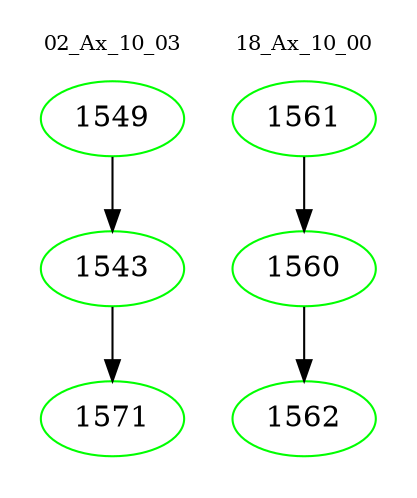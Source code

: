digraph{
subgraph cluster_0 {
color = white
label = "02_Ax_10_03";
fontsize=10;
T0_1549 [label="1549", color="green"]
T0_1549 -> T0_1543 [color="black"]
T0_1543 [label="1543", color="green"]
T0_1543 -> T0_1571 [color="black"]
T0_1571 [label="1571", color="green"]
}
subgraph cluster_1 {
color = white
label = "18_Ax_10_00";
fontsize=10;
T1_1561 [label="1561", color="green"]
T1_1561 -> T1_1560 [color="black"]
T1_1560 [label="1560", color="green"]
T1_1560 -> T1_1562 [color="black"]
T1_1562 [label="1562", color="green"]
}
}
